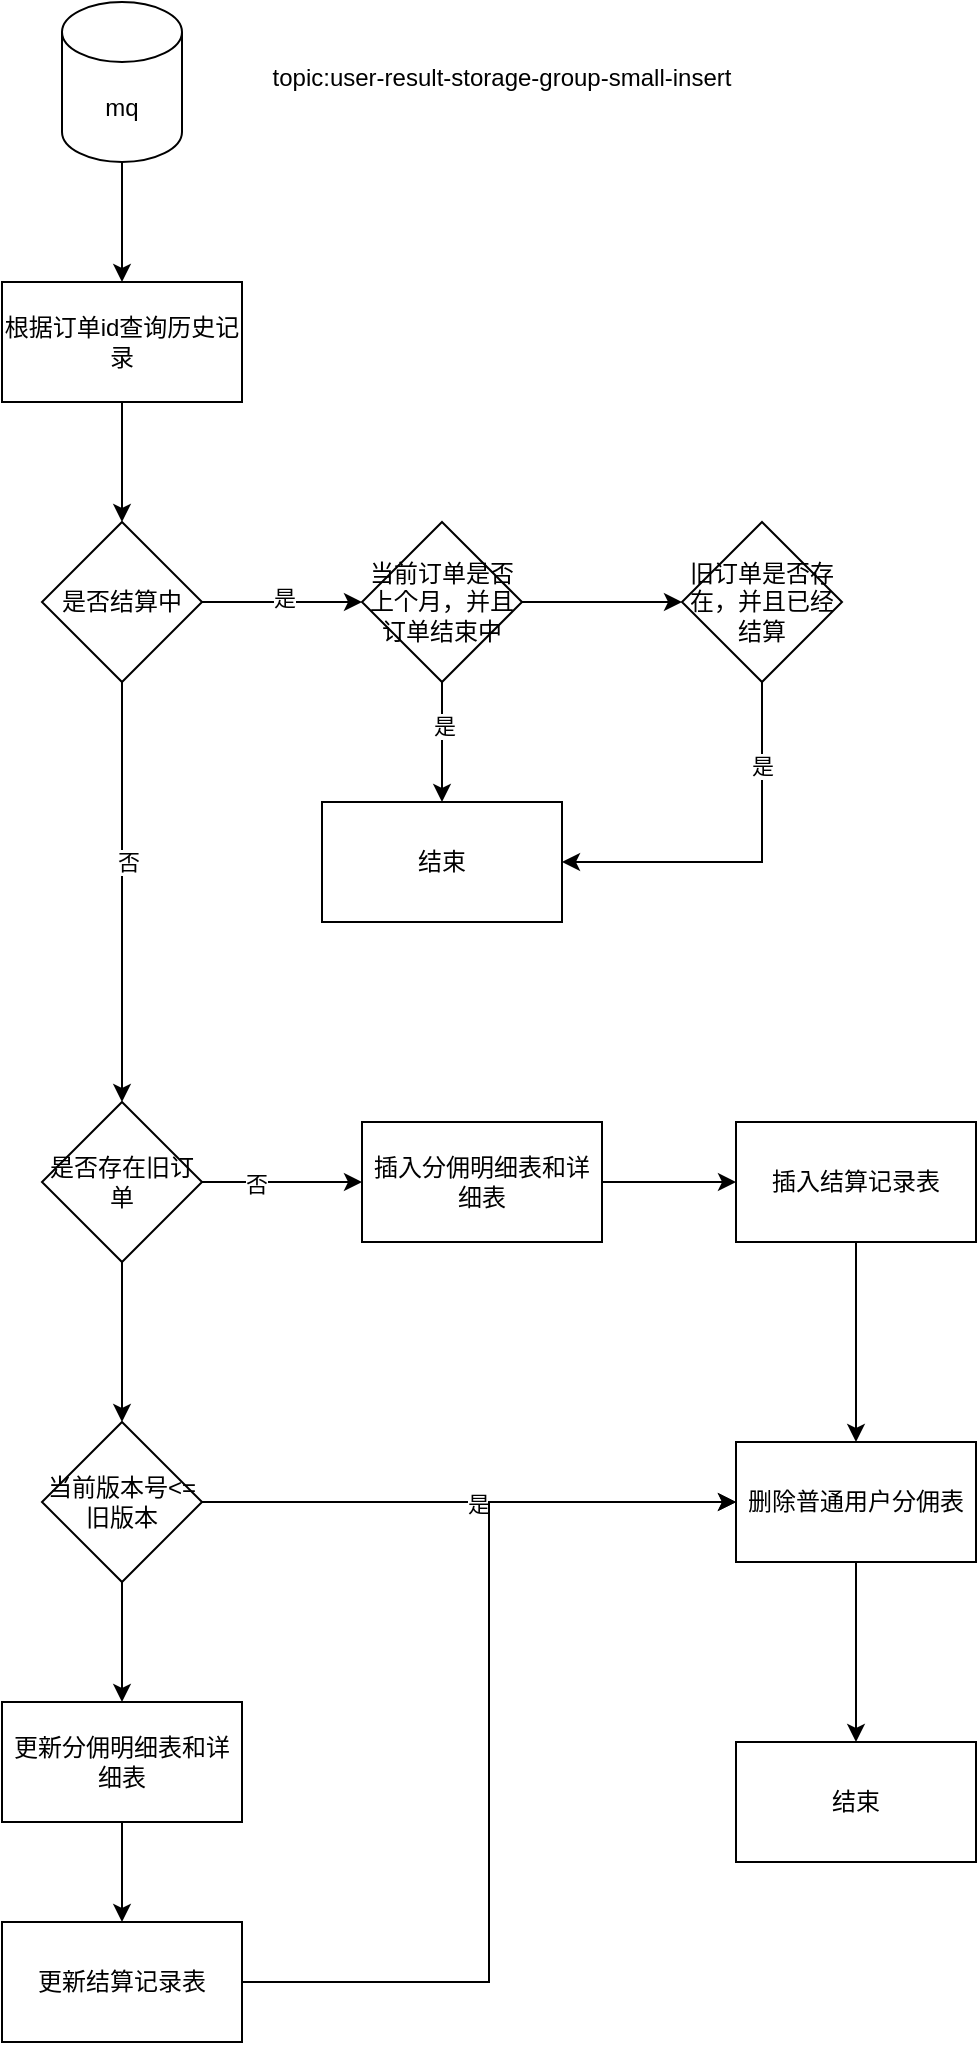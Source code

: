 <mxfile version="23.1.7" type="github">
  <diagram name="第 1 页" id="569bImrFtCmJBjjnHlKT">
    <mxGraphModel dx="1876" dy="1138" grid="1" gridSize="10" guides="1" tooltips="1" connect="1" arrows="1" fold="1" page="1" pageScale="1" pageWidth="827" pageHeight="1169" math="0" shadow="0">
      <root>
        <mxCell id="0" />
        <mxCell id="1" parent="0" />
        <mxCell id="u6fZPPmUXq0ZJrEqWwSW-4" value="" style="edgeStyle=orthogonalEdgeStyle;rounded=0;orthogonalLoop=1;jettySize=auto;html=1;" edge="1" parent="1" source="u6fZPPmUXq0ZJrEqWwSW-1" target="u6fZPPmUXq0ZJrEqWwSW-3">
          <mxGeometry relative="1" as="geometry" />
        </mxCell>
        <mxCell id="u6fZPPmUXq0ZJrEqWwSW-1" value="mq" style="shape=cylinder3;whiteSpace=wrap;html=1;boundedLbl=1;backgroundOutline=1;size=15;" vertex="1" parent="1">
          <mxGeometry x="370" y="80" width="60" height="80" as="geometry" />
        </mxCell>
        <mxCell id="u6fZPPmUXq0ZJrEqWwSW-2" value="topic:user-result-storage-group-small-insert" style="text;html=1;align=center;verticalAlign=middle;whiteSpace=wrap;rounded=0;" vertex="1" parent="1">
          <mxGeometry x="470" y="105" width="240" height="25" as="geometry" />
        </mxCell>
        <mxCell id="u6fZPPmUXq0ZJrEqWwSW-6" value="" style="edgeStyle=orthogonalEdgeStyle;rounded=0;orthogonalLoop=1;jettySize=auto;html=1;" edge="1" parent="1" source="u6fZPPmUXq0ZJrEqWwSW-3" target="u6fZPPmUXq0ZJrEqWwSW-5">
          <mxGeometry relative="1" as="geometry" />
        </mxCell>
        <mxCell id="u6fZPPmUXq0ZJrEqWwSW-3" value="根据订单id查询历史记录" style="whiteSpace=wrap;html=1;" vertex="1" parent="1">
          <mxGeometry x="340" y="220" width="120" height="60" as="geometry" />
        </mxCell>
        <mxCell id="u6fZPPmUXq0ZJrEqWwSW-12" value="" style="edgeStyle=orthogonalEdgeStyle;rounded=0;orthogonalLoop=1;jettySize=auto;html=1;" edge="1" parent="1" source="u6fZPPmUXq0ZJrEqWwSW-5" target="u6fZPPmUXq0ZJrEqWwSW-11">
          <mxGeometry relative="1" as="geometry" />
        </mxCell>
        <mxCell id="u6fZPPmUXq0ZJrEqWwSW-18" value="是" style="edgeLabel;html=1;align=center;verticalAlign=middle;resizable=0;points=[];" vertex="1" connectable="0" parent="u6fZPPmUXq0ZJrEqWwSW-12">
          <mxGeometry x="0.025" y="2" relative="1" as="geometry">
            <mxPoint as="offset" />
          </mxGeometry>
        </mxCell>
        <mxCell id="u6fZPPmUXq0ZJrEqWwSW-24" value="" style="edgeStyle=orthogonalEdgeStyle;rounded=0;orthogonalLoop=1;jettySize=auto;html=1;" edge="1" parent="1" source="u6fZPPmUXq0ZJrEqWwSW-5" target="u6fZPPmUXq0ZJrEqWwSW-23">
          <mxGeometry relative="1" as="geometry" />
        </mxCell>
        <mxCell id="u6fZPPmUXq0ZJrEqWwSW-25" value="否" style="edgeLabel;html=1;align=center;verticalAlign=middle;resizable=0;points=[];" vertex="1" connectable="0" parent="u6fZPPmUXq0ZJrEqWwSW-24">
          <mxGeometry x="-0.143" y="3" relative="1" as="geometry">
            <mxPoint as="offset" />
          </mxGeometry>
        </mxCell>
        <mxCell id="u6fZPPmUXq0ZJrEqWwSW-5" value="是否结算中" style="rhombus;whiteSpace=wrap;html=1;" vertex="1" parent="1">
          <mxGeometry x="360" y="340" width="80" height="80" as="geometry" />
        </mxCell>
        <mxCell id="u6fZPPmUXq0ZJrEqWwSW-16" value="" style="edgeStyle=orthogonalEdgeStyle;rounded=0;orthogonalLoop=1;jettySize=auto;html=1;" edge="1" parent="1" source="u6fZPPmUXq0ZJrEqWwSW-11" target="u6fZPPmUXq0ZJrEqWwSW-15">
          <mxGeometry relative="1" as="geometry" />
        </mxCell>
        <mxCell id="u6fZPPmUXq0ZJrEqWwSW-17" value="是" style="edgeLabel;html=1;align=center;verticalAlign=middle;resizable=0;points=[];" vertex="1" connectable="0" parent="u6fZPPmUXq0ZJrEqWwSW-16">
          <mxGeometry x="-0.267" y="1" relative="1" as="geometry">
            <mxPoint as="offset" />
          </mxGeometry>
        </mxCell>
        <mxCell id="u6fZPPmUXq0ZJrEqWwSW-20" value="" style="edgeStyle=orthogonalEdgeStyle;rounded=0;orthogonalLoop=1;jettySize=auto;html=1;" edge="1" parent="1" source="u6fZPPmUXq0ZJrEqWwSW-11" target="u6fZPPmUXq0ZJrEqWwSW-19">
          <mxGeometry relative="1" as="geometry" />
        </mxCell>
        <mxCell id="u6fZPPmUXq0ZJrEqWwSW-11" value="当前订单是否上个月，并且订单结束中" style="rhombus;whiteSpace=wrap;html=1;" vertex="1" parent="1">
          <mxGeometry x="520" y="340" width="80" height="80" as="geometry" />
        </mxCell>
        <mxCell id="u6fZPPmUXq0ZJrEqWwSW-15" value="结束" style="whiteSpace=wrap;html=1;" vertex="1" parent="1">
          <mxGeometry x="500" y="480" width="120" height="60" as="geometry" />
        </mxCell>
        <mxCell id="u6fZPPmUXq0ZJrEqWwSW-21" style="edgeStyle=orthogonalEdgeStyle;rounded=0;orthogonalLoop=1;jettySize=auto;html=1;exitX=0.5;exitY=1;exitDx=0;exitDy=0;entryX=1;entryY=0.5;entryDx=0;entryDy=0;" edge="1" parent="1" source="u6fZPPmUXq0ZJrEqWwSW-19" target="u6fZPPmUXq0ZJrEqWwSW-15">
          <mxGeometry relative="1" as="geometry" />
        </mxCell>
        <mxCell id="u6fZPPmUXq0ZJrEqWwSW-22" value="是" style="edgeLabel;html=1;align=center;verticalAlign=middle;resizable=0;points=[];" vertex="1" connectable="0" parent="u6fZPPmUXq0ZJrEqWwSW-21">
          <mxGeometry x="-0.558" relative="1" as="geometry">
            <mxPoint as="offset" />
          </mxGeometry>
        </mxCell>
        <mxCell id="u6fZPPmUXq0ZJrEqWwSW-19" value="旧订单是否存在，并且已经结算" style="rhombus;whiteSpace=wrap;html=1;" vertex="1" parent="1">
          <mxGeometry x="680" y="340" width="80" height="80" as="geometry" />
        </mxCell>
        <mxCell id="u6fZPPmUXq0ZJrEqWwSW-27" value="" style="edgeStyle=orthogonalEdgeStyle;rounded=0;orthogonalLoop=1;jettySize=auto;html=1;" edge="1" parent="1" source="u6fZPPmUXq0ZJrEqWwSW-23" target="u6fZPPmUXq0ZJrEqWwSW-26">
          <mxGeometry relative="1" as="geometry" />
        </mxCell>
        <mxCell id="u6fZPPmUXq0ZJrEqWwSW-30" value="否" style="edgeLabel;html=1;align=center;verticalAlign=middle;resizable=0;points=[];" vertex="1" connectable="0" parent="u6fZPPmUXq0ZJrEqWwSW-27">
          <mxGeometry x="-0.325" y="-1" relative="1" as="geometry">
            <mxPoint as="offset" />
          </mxGeometry>
        </mxCell>
        <mxCell id="u6fZPPmUXq0ZJrEqWwSW-32" value="" style="edgeStyle=orthogonalEdgeStyle;rounded=0;orthogonalLoop=1;jettySize=auto;html=1;" edge="1" parent="1" source="u6fZPPmUXq0ZJrEqWwSW-23" target="u6fZPPmUXq0ZJrEqWwSW-31">
          <mxGeometry relative="1" as="geometry" />
        </mxCell>
        <mxCell id="u6fZPPmUXq0ZJrEqWwSW-23" value="是否存在旧订单" style="rhombus;whiteSpace=wrap;html=1;" vertex="1" parent="1">
          <mxGeometry x="360" y="630" width="80" height="80" as="geometry" />
        </mxCell>
        <mxCell id="u6fZPPmUXq0ZJrEqWwSW-29" value="" style="edgeStyle=orthogonalEdgeStyle;rounded=0;orthogonalLoop=1;jettySize=auto;html=1;" edge="1" parent="1" source="u6fZPPmUXq0ZJrEqWwSW-26" target="u6fZPPmUXq0ZJrEqWwSW-28">
          <mxGeometry relative="1" as="geometry" />
        </mxCell>
        <mxCell id="u6fZPPmUXq0ZJrEqWwSW-26" value="插入分佣明细表和详细表" style="whiteSpace=wrap;html=1;" vertex="1" parent="1">
          <mxGeometry x="520" y="640" width="120" height="60" as="geometry" />
        </mxCell>
        <mxCell id="u6fZPPmUXq0ZJrEqWwSW-44" style="edgeStyle=orthogonalEdgeStyle;rounded=0;orthogonalLoop=1;jettySize=auto;html=1;exitX=0.5;exitY=1;exitDx=0;exitDy=0;entryX=0.5;entryY=0;entryDx=0;entryDy=0;" edge="1" parent="1" source="u6fZPPmUXq0ZJrEqWwSW-28" target="u6fZPPmUXq0ZJrEqWwSW-33">
          <mxGeometry relative="1" as="geometry" />
        </mxCell>
        <mxCell id="u6fZPPmUXq0ZJrEqWwSW-28" value="插入结算记录表" style="whiteSpace=wrap;html=1;" vertex="1" parent="1">
          <mxGeometry x="707" y="640" width="120" height="60" as="geometry" />
        </mxCell>
        <mxCell id="u6fZPPmUXq0ZJrEqWwSW-34" value="" style="edgeStyle=orthogonalEdgeStyle;rounded=0;orthogonalLoop=1;jettySize=auto;html=1;" edge="1" parent="1" source="u6fZPPmUXq0ZJrEqWwSW-31" target="u6fZPPmUXq0ZJrEqWwSW-33">
          <mxGeometry relative="1" as="geometry" />
        </mxCell>
        <mxCell id="u6fZPPmUXq0ZJrEqWwSW-35" value="是" style="edgeLabel;html=1;align=center;verticalAlign=middle;resizable=0;points=[];" vertex="1" connectable="0" parent="u6fZPPmUXq0ZJrEqWwSW-34">
          <mxGeometry x="0.033" y="-1" relative="1" as="geometry">
            <mxPoint as="offset" />
          </mxGeometry>
        </mxCell>
        <mxCell id="u6fZPPmUXq0ZJrEqWwSW-39" value="" style="edgeStyle=orthogonalEdgeStyle;rounded=0;orthogonalLoop=1;jettySize=auto;html=1;" edge="1" parent="1" source="u6fZPPmUXq0ZJrEqWwSW-31" target="u6fZPPmUXq0ZJrEqWwSW-38">
          <mxGeometry relative="1" as="geometry" />
        </mxCell>
        <mxCell id="u6fZPPmUXq0ZJrEqWwSW-31" value="当前版本号&amp;lt;=旧版本" style="rhombus;whiteSpace=wrap;html=1;" vertex="1" parent="1">
          <mxGeometry x="360" y="790" width="80" height="80" as="geometry" />
        </mxCell>
        <mxCell id="u6fZPPmUXq0ZJrEqWwSW-37" value="" style="edgeStyle=orthogonalEdgeStyle;rounded=0;orthogonalLoop=1;jettySize=auto;html=1;" edge="1" parent="1" source="u6fZPPmUXq0ZJrEqWwSW-33" target="u6fZPPmUXq0ZJrEqWwSW-36">
          <mxGeometry relative="1" as="geometry" />
        </mxCell>
        <mxCell id="u6fZPPmUXq0ZJrEqWwSW-33" value="删除普通用户分佣表" style="whiteSpace=wrap;html=1;" vertex="1" parent="1">
          <mxGeometry x="707" y="800" width="120" height="60" as="geometry" />
        </mxCell>
        <mxCell id="u6fZPPmUXq0ZJrEqWwSW-36" value="结束" style="whiteSpace=wrap;html=1;" vertex="1" parent="1">
          <mxGeometry x="707" y="950" width="120" height="60" as="geometry" />
        </mxCell>
        <mxCell id="u6fZPPmUXq0ZJrEqWwSW-41" value="" style="edgeStyle=orthogonalEdgeStyle;rounded=0;orthogonalLoop=1;jettySize=auto;html=1;" edge="1" parent="1" source="u6fZPPmUXq0ZJrEqWwSW-38" target="u6fZPPmUXq0ZJrEqWwSW-40">
          <mxGeometry relative="1" as="geometry" />
        </mxCell>
        <mxCell id="u6fZPPmUXq0ZJrEqWwSW-38" value="更新分佣明细表和详细表" style="whiteSpace=wrap;html=1;" vertex="1" parent="1">
          <mxGeometry x="340" y="930" width="120" height="60" as="geometry" />
        </mxCell>
        <mxCell id="u6fZPPmUXq0ZJrEqWwSW-45" style="edgeStyle=orthogonalEdgeStyle;rounded=0;orthogonalLoop=1;jettySize=auto;html=1;exitX=1;exitY=0.5;exitDx=0;exitDy=0;entryX=0;entryY=0.5;entryDx=0;entryDy=0;" edge="1" parent="1" source="u6fZPPmUXq0ZJrEqWwSW-40" target="u6fZPPmUXq0ZJrEqWwSW-33">
          <mxGeometry relative="1" as="geometry" />
        </mxCell>
        <mxCell id="u6fZPPmUXq0ZJrEqWwSW-40" value="更新结算记录表" style="whiteSpace=wrap;html=1;" vertex="1" parent="1">
          <mxGeometry x="340" y="1040" width="120" height="60" as="geometry" />
        </mxCell>
      </root>
    </mxGraphModel>
  </diagram>
</mxfile>
